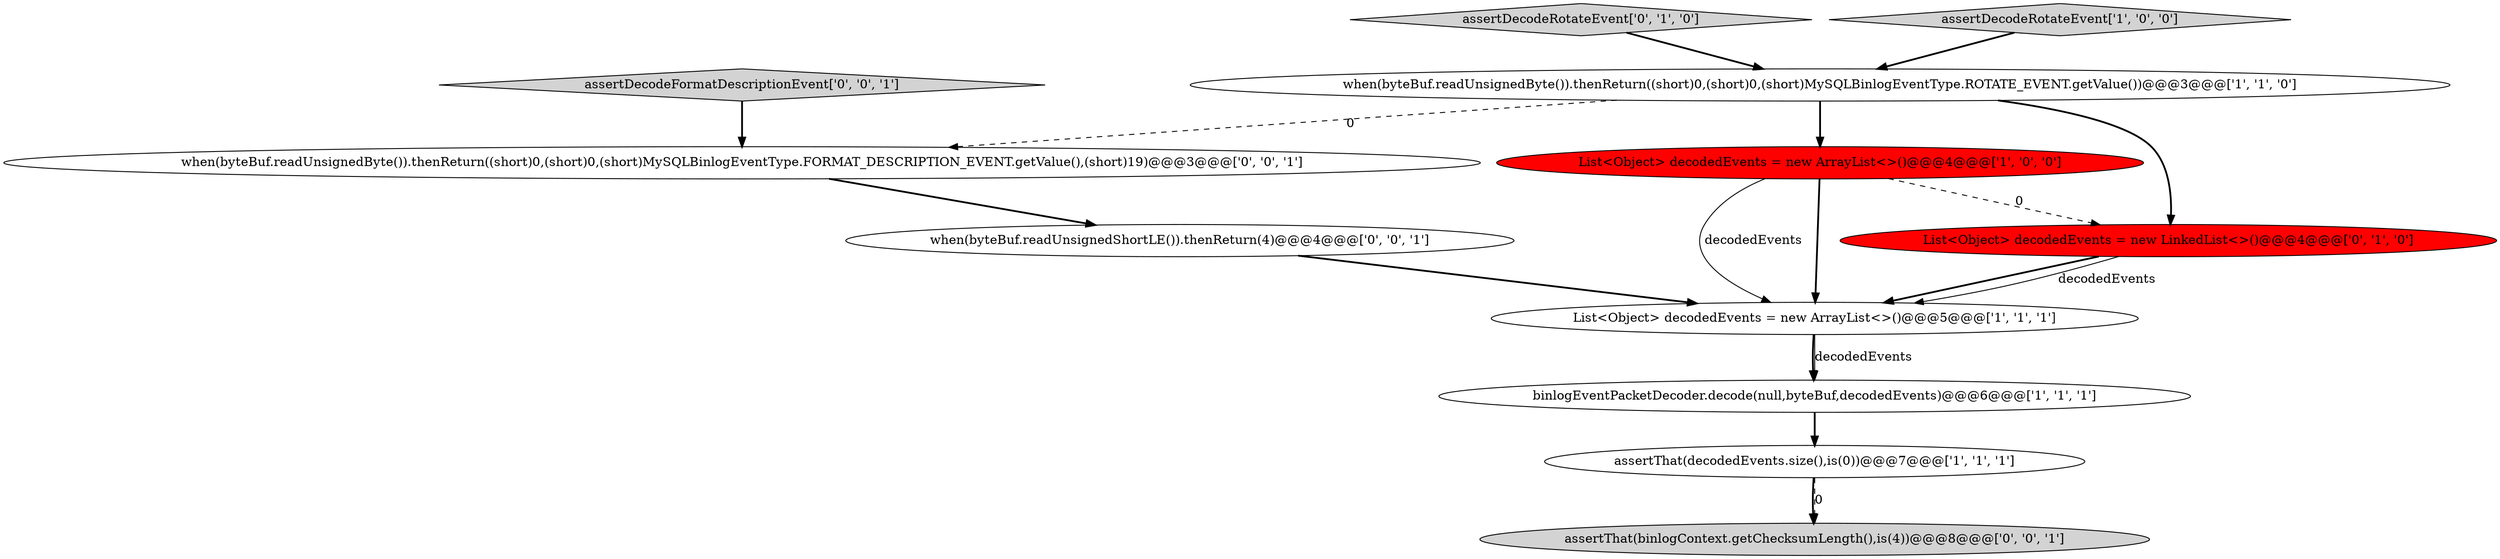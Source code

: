 digraph {
5 [style = filled, label = "binlogEventPacketDecoder.decode(null,byteBuf,decodedEvents)@@@6@@@['1', '1', '1']", fillcolor = white, shape = ellipse image = "AAA0AAABBB1BBB"];
3 [style = filled, label = "List<Object> decodedEvents = new ArrayList<>()@@@4@@@['1', '0', '0']", fillcolor = red, shape = ellipse image = "AAA1AAABBB1BBB"];
7 [style = filled, label = "assertDecodeRotateEvent['0', '1', '0']", fillcolor = lightgray, shape = diamond image = "AAA0AAABBB2BBB"];
9 [style = filled, label = "assertDecodeFormatDescriptionEvent['0', '0', '1']", fillcolor = lightgray, shape = diamond image = "AAA0AAABBB3BBB"];
10 [style = filled, label = "assertThat(binlogContext.getChecksumLength(),is(4))@@@8@@@['0', '0', '1']", fillcolor = lightgray, shape = ellipse image = "AAA0AAABBB3BBB"];
11 [style = filled, label = "when(byteBuf.readUnsignedByte()).thenReturn((short)0,(short)0,(short)MySQLBinlogEventType.FORMAT_DESCRIPTION_EVENT.getValue(),(short)19)@@@3@@@['0', '0', '1']", fillcolor = white, shape = ellipse image = "AAA0AAABBB3BBB"];
4 [style = filled, label = "List<Object> decodedEvents = new ArrayList<>()@@@5@@@['1', '1', '1']", fillcolor = white, shape = ellipse image = "AAA0AAABBB1BBB"];
1 [style = filled, label = "assertDecodeRotateEvent['1', '0', '0']", fillcolor = lightgray, shape = diamond image = "AAA0AAABBB1BBB"];
6 [style = filled, label = "List<Object> decodedEvents = new LinkedList<>()@@@4@@@['0', '1', '0']", fillcolor = red, shape = ellipse image = "AAA1AAABBB2BBB"];
2 [style = filled, label = "when(byteBuf.readUnsignedByte()).thenReturn((short)0,(short)0,(short)MySQLBinlogEventType.ROTATE_EVENT.getValue())@@@3@@@['1', '1', '0']", fillcolor = white, shape = ellipse image = "AAA0AAABBB1BBB"];
8 [style = filled, label = "when(byteBuf.readUnsignedShortLE()).thenReturn(4)@@@4@@@['0', '0', '1']", fillcolor = white, shape = ellipse image = "AAA0AAABBB3BBB"];
0 [style = filled, label = "assertThat(decodedEvents.size(),is(0))@@@7@@@['1', '1', '1']", fillcolor = white, shape = ellipse image = "AAA0AAABBB1BBB"];
11->8 [style = bold, label=""];
6->4 [style = bold, label=""];
2->11 [style = dashed, label="0"];
1->2 [style = bold, label=""];
0->10 [style = bold, label=""];
3->6 [style = dashed, label="0"];
3->4 [style = solid, label="decodedEvents"];
8->4 [style = bold, label=""];
9->11 [style = bold, label=""];
5->0 [style = bold, label=""];
6->4 [style = solid, label="decodedEvents"];
4->5 [style = bold, label=""];
3->4 [style = bold, label=""];
2->6 [style = bold, label=""];
7->2 [style = bold, label=""];
0->10 [style = dashed, label="0"];
2->3 [style = bold, label=""];
4->5 [style = solid, label="decodedEvents"];
}
